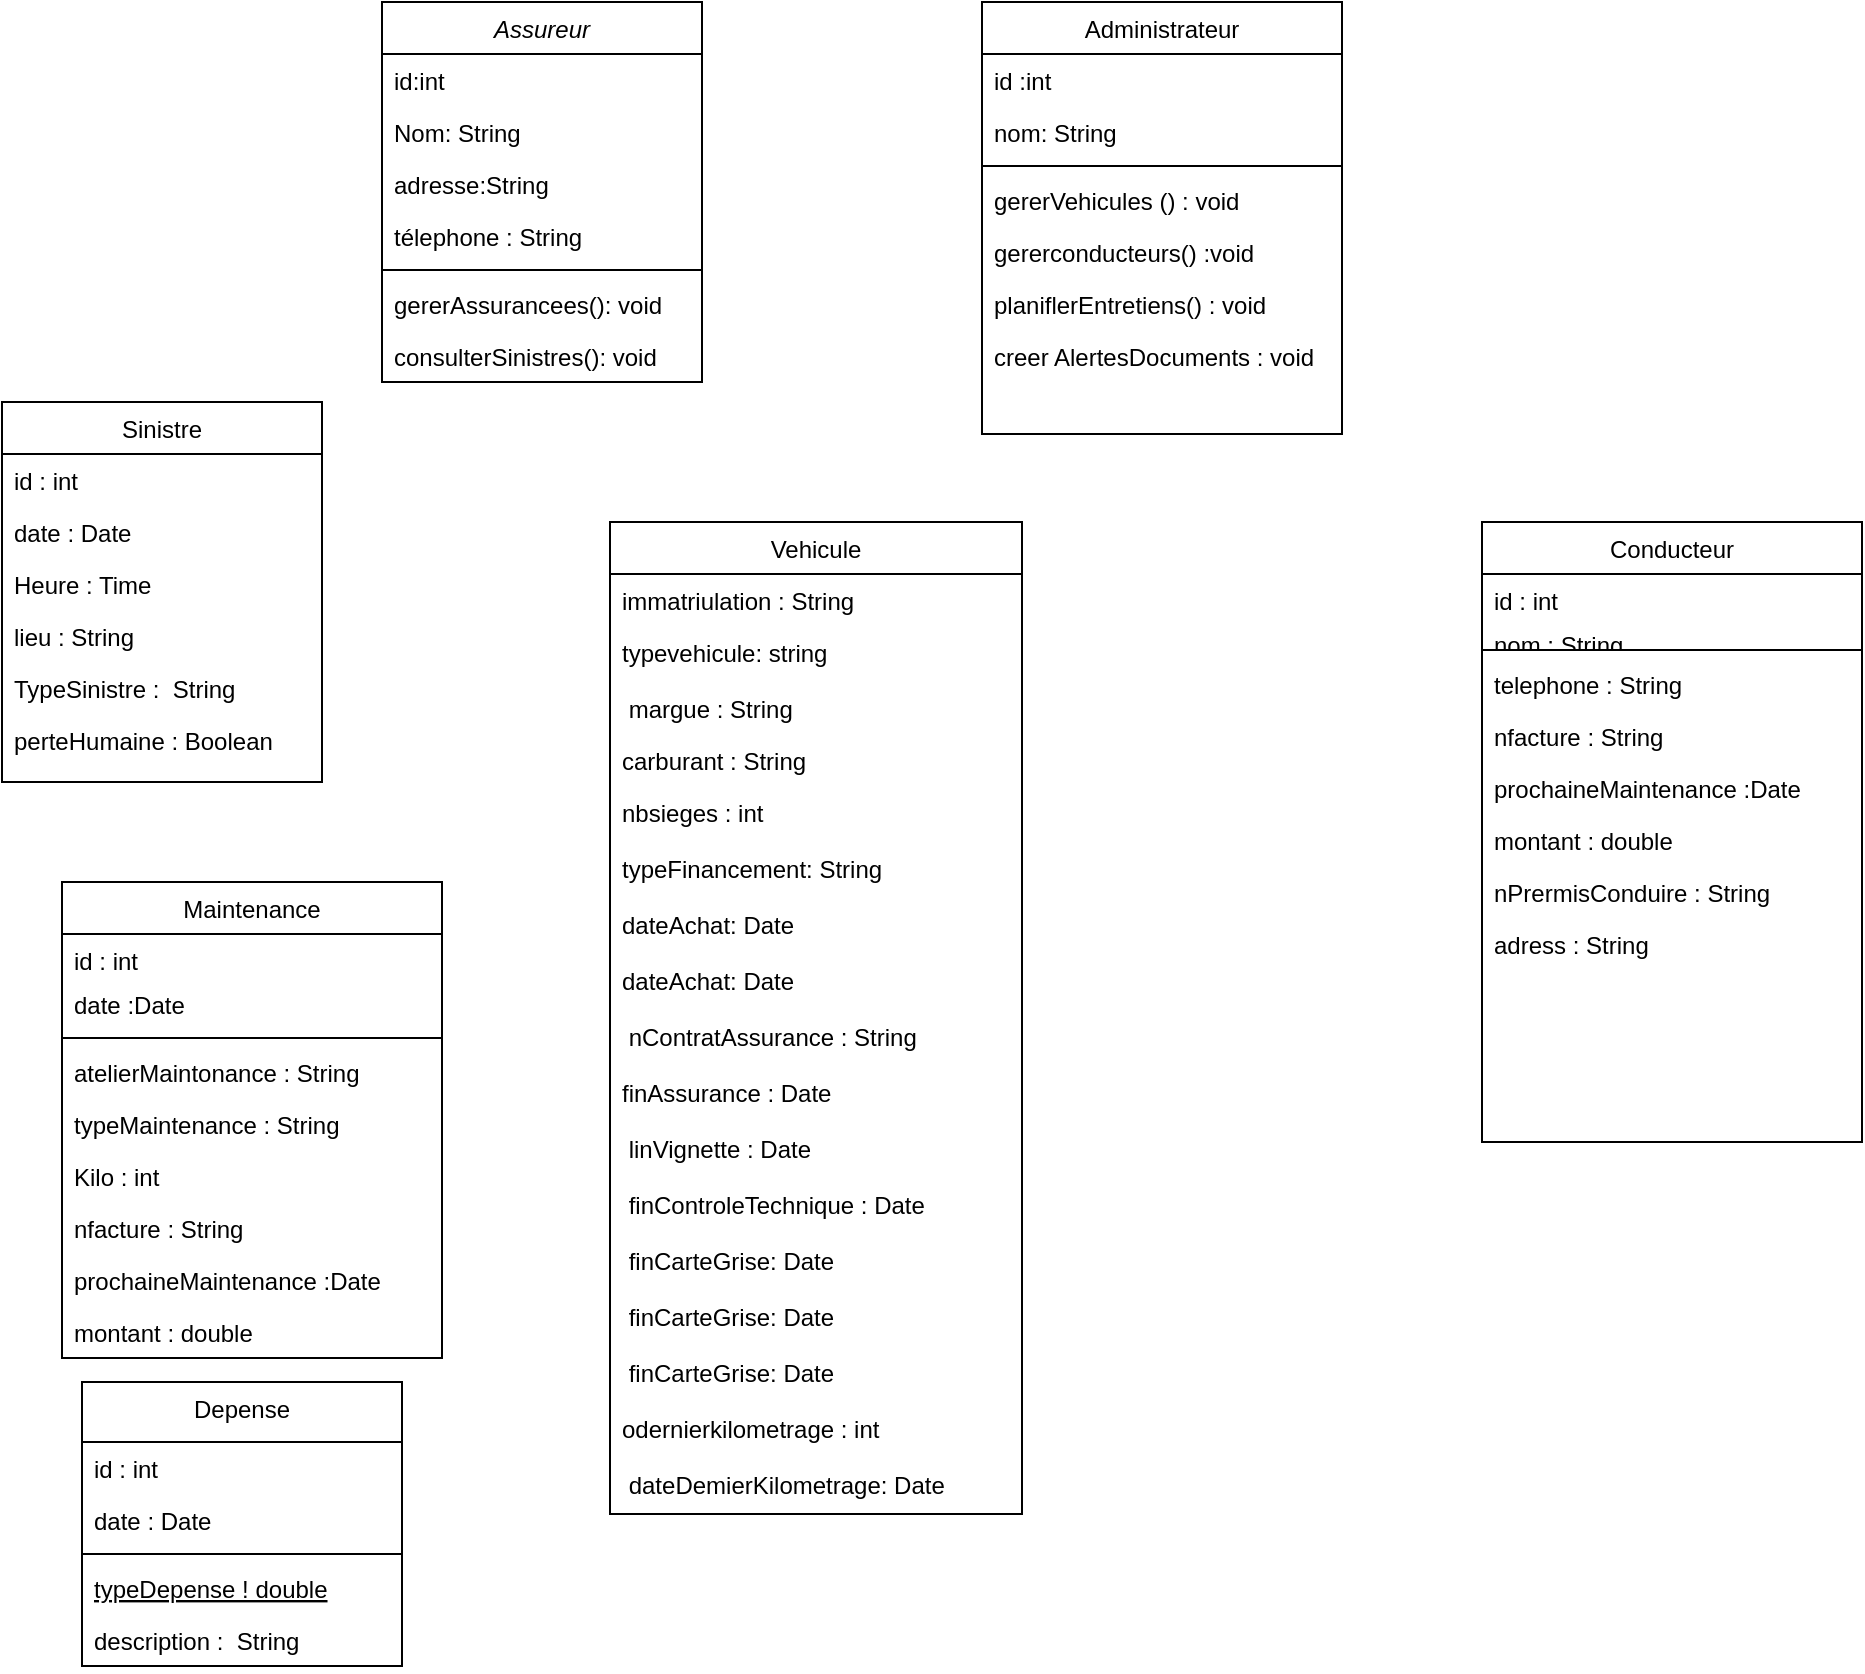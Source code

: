 <mxfile version="24.7.14">
  <diagram id="C5RBs43oDa-KdzZeNtuy" name="Page-1">
    <mxGraphModel dx="1400" dy="696" grid="1" gridSize="10" guides="1" tooltips="1" connect="1" arrows="1" fold="1" page="1" pageScale="1" pageWidth="827" pageHeight="1169" math="0" shadow="0">
      <root>
        <mxCell id="WIyWlLk6GJQsqaUBKTNV-0" />
        <mxCell id="WIyWlLk6GJQsqaUBKTNV-1" parent="WIyWlLk6GJQsqaUBKTNV-0" />
        <mxCell id="zkfFHV4jXpPFQw0GAbJ--0" value="Assureur" style="swimlane;fontStyle=2;align=center;verticalAlign=top;childLayout=stackLayout;horizontal=1;startSize=26;horizontalStack=0;resizeParent=1;resizeLast=0;collapsible=1;marginBottom=0;rounded=0;shadow=0;strokeWidth=1;" parent="WIyWlLk6GJQsqaUBKTNV-1" vertex="1">
          <mxGeometry x="220" y="120" width="160" height="190" as="geometry">
            <mxRectangle x="230" y="140" width="160" height="26" as="alternateBounds" />
          </mxGeometry>
        </mxCell>
        <mxCell id="zkfFHV4jXpPFQw0GAbJ--1" value="id:int" style="text;align=left;verticalAlign=top;spacingLeft=4;spacingRight=4;overflow=hidden;rotatable=0;points=[[0,0.5],[1,0.5]];portConstraint=eastwest;" parent="zkfFHV4jXpPFQw0GAbJ--0" vertex="1">
          <mxGeometry y="26" width="160" height="26" as="geometry" />
        </mxCell>
        <mxCell id="zkfFHV4jXpPFQw0GAbJ--2" value="Nom: String" style="text;align=left;verticalAlign=top;spacingLeft=4;spacingRight=4;overflow=hidden;rotatable=0;points=[[0,0.5],[1,0.5]];portConstraint=eastwest;rounded=0;shadow=0;html=0;" parent="zkfFHV4jXpPFQw0GAbJ--0" vertex="1">
          <mxGeometry y="52" width="160" height="26" as="geometry" />
        </mxCell>
        <mxCell id="pyLM7kVDLDbkmRM1W6ec-0" value="adresse:String" style="text;align=left;verticalAlign=top;spacingLeft=4;spacingRight=4;overflow=hidden;rotatable=0;points=[[0,0.5],[1,0.5]];portConstraint=eastwest;rounded=0;shadow=0;html=0;" vertex="1" parent="zkfFHV4jXpPFQw0GAbJ--0">
          <mxGeometry y="78" width="160" height="26" as="geometry" />
        </mxCell>
        <mxCell id="zkfFHV4jXpPFQw0GAbJ--3" value="télephone : String" style="text;align=left;verticalAlign=top;spacingLeft=4;spacingRight=4;overflow=hidden;rotatable=0;points=[[0,0.5],[1,0.5]];portConstraint=eastwest;rounded=0;shadow=0;html=0;" parent="zkfFHV4jXpPFQw0GAbJ--0" vertex="1">
          <mxGeometry y="104" width="160" height="26" as="geometry" />
        </mxCell>
        <mxCell id="zkfFHV4jXpPFQw0GAbJ--4" value="" style="line;html=1;strokeWidth=1;align=left;verticalAlign=middle;spacingTop=-1;spacingLeft=3;spacingRight=3;rotatable=0;labelPosition=right;points=[];portConstraint=eastwest;" parent="zkfFHV4jXpPFQw0GAbJ--0" vertex="1">
          <mxGeometry y="130" width="160" height="8" as="geometry" />
        </mxCell>
        <mxCell id="pyLM7kVDLDbkmRM1W6ec-1" value="gererAssurancees(): void" style="text;align=left;verticalAlign=top;spacingLeft=4;spacingRight=4;overflow=hidden;rotatable=0;points=[[0,0.5],[1,0.5]];portConstraint=eastwest;" vertex="1" parent="zkfFHV4jXpPFQw0GAbJ--0">
          <mxGeometry y="138" width="160" height="26" as="geometry" />
        </mxCell>
        <mxCell id="zkfFHV4jXpPFQw0GAbJ--5" value="consulterSinistres(): void" style="text;align=left;verticalAlign=top;spacingLeft=4;spacingRight=4;overflow=hidden;rotatable=0;points=[[0,0.5],[1,0.5]];portConstraint=eastwest;" parent="zkfFHV4jXpPFQw0GAbJ--0" vertex="1">
          <mxGeometry y="164" width="160" height="26" as="geometry" />
        </mxCell>
        <mxCell id="zkfFHV4jXpPFQw0GAbJ--6" value="Sinistre" style="swimlane;fontStyle=0;align=center;verticalAlign=top;childLayout=stackLayout;horizontal=1;startSize=26;horizontalStack=0;resizeParent=1;resizeLast=0;collapsible=1;marginBottom=0;rounded=0;shadow=0;strokeWidth=1;" parent="WIyWlLk6GJQsqaUBKTNV-1" vertex="1">
          <mxGeometry x="30" y="320" width="160" height="190" as="geometry">
            <mxRectangle x="130" y="380" width="160" height="26" as="alternateBounds" />
          </mxGeometry>
        </mxCell>
        <mxCell id="zkfFHV4jXpPFQw0GAbJ--7" value="id : int" style="text;align=left;verticalAlign=top;spacingLeft=4;spacingRight=4;overflow=hidden;rotatable=0;points=[[0,0.5],[1,0.5]];portConstraint=eastwest;" parent="zkfFHV4jXpPFQw0GAbJ--6" vertex="1">
          <mxGeometry y="26" width="160" height="26" as="geometry" />
        </mxCell>
        <mxCell id="zkfFHV4jXpPFQw0GAbJ--8" value="date : Date" style="text;align=left;verticalAlign=top;spacingLeft=4;spacingRight=4;overflow=hidden;rotatable=0;points=[[0,0.5],[1,0.5]];portConstraint=eastwest;rounded=0;shadow=0;html=0;" parent="zkfFHV4jXpPFQw0GAbJ--6" vertex="1">
          <mxGeometry y="52" width="160" height="26" as="geometry" />
        </mxCell>
        <mxCell id="pyLM7kVDLDbkmRM1W6ec-45" value="Heure : Time " style="text;align=left;verticalAlign=top;spacingLeft=4;spacingRight=4;overflow=hidden;rotatable=0;points=[[0,0.5],[1,0.5]];portConstraint=eastwest;fontStyle=0" vertex="1" parent="zkfFHV4jXpPFQw0GAbJ--6">
          <mxGeometry y="78" width="160" height="26" as="geometry" />
        </mxCell>
        <mxCell id="pyLM7kVDLDbkmRM1W6ec-44" value="lieu : String" style="text;align=left;verticalAlign=top;spacingLeft=4;spacingRight=4;overflow=hidden;rotatable=0;points=[[0,0.5],[1,0.5]];portConstraint=eastwest;fontStyle=0" vertex="1" parent="zkfFHV4jXpPFQw0GAbJ--6">
          <mxGeometry y="104" width="160" height="26" as="geometry" />
        </mxCell>
        <mxCell id="zkfFHV4jXpPFQw0GAbJ--10" value="TypeSinistre :  String" style="text;align=left;verticalAlign=top;spacingLeft=4;spacingRight=4;overflow=hidden;rotatable=0;points=[[0,0.5],[1,0.5]];portConstraint=eastwest;fontStyle=0" parent="zkfFHV4jXpPFQw0GAbJ--6" vertex="1">
          <mxGeometry y="130" width="160" height="26" as="geometry" />
        </mxCell>
        <mxCell id="zkfFHV4jXpPFQw0GAbJ--11" value="perteHumaine : Boolean" style="text;align=left;verticalAlign=top;spacingLeft=4;spacingRight=4;overflow=hidden;rotatable=0;points=[[0,0.5],[1,0.5]];portConstraint=eastwest;" parent="zkfFHV4jXpPFQw0GAbJ--6" vertex="1">
          <mxGeometry y="156" width="160" height="26" as="geometry" />
        </mxCell>
        <mxCell id="zkfFHV4jXpPFQw0GAbJ--17" value="Administrateur" style="swimlane;fontStyle=0;align=center;verticalAlign=top;childLayout=stackLayout;horizontal=1;startSize=26;horizontalStack=0;resizeParent=1;resizeLast=0;collapsible=1;marginBottom=0;rounded=0;shadow=0;strokeWidth=1;" parent="WIyWlLk6GJQsqaUBKTNV-1" vertex="1">
          <mxGeometry x="520" y="120" width="180" height="216" as="geometry">
            <mxRectangle x="550" y="140" width="160" height="26" as="alternateBounds" />
          </mxGeometry>
        </mxCell>
        <mxCell id="zkfFHV4jXpPFQw0GAbJ--18" value="id :int" style="text;align=left;verticalAlign=top;spacingLeft=4;spacingRight=4;overflow=hidden;rotatable=0;points=[[0,0.5],[1,0.5]];portConstraint=eastwest;" parent="zkfFHV4jXpPFQw0GAbJ--17" vertex="1">
          <mxGeometry y="26" width="180" height="26" as="geometry" />
        </mxCell>
        <mxCell id="zkfFHV4jXpPFQw0GAbJ--19" value="nom: String" style="text;align=left;verticalAlign=top;spacingLeft=4;spacingRight=4;overflow=hidden;rotatable=0;points=[[0,0.5],[1,0.5]];portConstraint=eastwest;rounded=0;shadow=0;html=0;" parent="zkfFHV4jXpPFQw0GAbJ--17" vertex="1">
          <mxGeometry y="52" width="180" height="26" as="geometry" />
        </mxCell>
        <mxCell id="zkfFHV4jXpPFQw0GAbJ--23" value="" style="line;html=1;strokeWidth=1;align=left;verticalAlign=middle;spacingTop=-1;spacingLeft=3;spacingRight=3;rotatable=0;labelPosition=right;points=[];portConstraint=eastwest;" parent="zkfFHV4jXpPFQw0GAbJ--17" vertex="1">
          <mxGeometry y="78" width="180" height="8" as="geometry" />
        </mxCell>
        <mxCell id="zkfFHV4jXpPFQw0GAbJ--24" value="gererVehicules () : void" style="text;align=left;verticalAlign=top;spacingLeft=4;spacingRight=4;overflow=hidden;rotatable=0;points=[[0,0.5],[1,0.5]];portConstraint=eastwest;" parent="zkfFHV4jXpPFQw0GAbJ--17" vertex="1">
          <mxGeometry y="86" width="180" height="26" as="geometry" />
        </mxCell>
        <mxCell id="zkfFHV4jXpPFQw0GAbJ--25" value="gererconducteurs() :void" style="text;align=left;verticalAlign=top;spacingLeft=4;spacingRight=4;overflow=hidden;rotatable=0;points=[[0,0.5],[1,0.5]];portConstraint=eastwest;" parent="zkfFHV4jXpPFQw0GAbJ--17" vertex="1">
          <mxGeometry y="112" width="180" height="26" as="geometry" />
        </mxCell>
        <mxCell id="pyLM7kVDLDbkmRM1W6ec-3" value="planiflerEntretiens() : void" style="text;align=left;verticalAlign=top;spacingLeft=4;spacingRight=4;overflow=hidden;rotatable=0;points=[[0,0.5],[1,0.5]];portConstraint=eastwest;" vertex="1" parent="zkfFHV4jXpPFQw0GAbJ--17">
          <mxGeometry y="138" width="180" height="26" as="geometry" />
        </mxCell>
        <mxCell id="pyLM7kVDLDbkmRM1W6ec-4" value="creer AlertesDocuments : void" style="text;align=left;verticalAlign=top;spacingLeft=4;spacingRight=4;overflow=hidden;rotatable=0;points=[[0,0.5],[1,0.5]];portConstraint=eastwest;" vertex="1" parent="zkfFHV4jXpPFQw0GAbJ--17">
          <mxGeometry y="164" width="180" height="26" as="geometry" />
        </mxCell>
        <mxCell id="pyLM7kVDLDbkmRM1W6ec-9" value="Vehicule" style="swimlane;fontStyle=0;align=center;verticalAlign=top;childLayout=stackLayout;horizontal=1;startSize=26;horizontalStack=0;resizeParent=1;resizeLast=0;collapsible=1;marginBottom=0;rounded=0;shadow=0;strokeWidth=1;" vertex="1" parent="WIyWlLk6GJQsqaUBKTNV-1">
          <mxGeometry x="334" y="380" width="206" height="496" as="geometry">
            <mxRectangle x="130" y="380" width="160" height="26" as="alternateBounds" />
          </mxGeometry>
        </mxCell>
        <mxCell id="pyLM7kVDLDbkmRM1W6ec-10" value="immatriulation : String" style="text;align=left;verticalAlign=top;spacingLeft=4;spacingRight=4;overflow=hidden;rotatable=0;points=[[0,0.5],[1,0.5]];portConstraint=eastwest;" vertex="1" parent="pyLM7kVDLDbkmRM1W6ec-9">
          <mxGeometry y="26" width="206" height="26" as="geometry" />
        </mxCell>
        <mxCell id="pyLM7kVDLDbkmRM1W6ec-11" value="typevehicule: string" style="text;align=left;verticalAlign=top;spacingLeft=4;spacingRight=4;overflow=hidden;rotatable=0;points=[[0,0.5],[1,0.5]];portConstraint=eastwest;rounded=0;shadow=0;html=0;" vertex="1" parent="pyLM7kVDLDbkmRM1W6ec-9">
          <mxGeometry y="52" width="206" height="28" as="geometry" />
        </mxCell>
        <mxCell id="pyLM7kVDLDbkmRM1W6ec-14" value=" margue : String&#xa;" style="text;align=left;verticalAlign=top;spacingLeft=4;spacingRight=4;overflow=hidden;rotatable=0;points=[[0,0.5],[1,0.5]];portConstraint=eastwest;" vertex="1" parent="pyLM7kVDLDbkmRM1W6ec-9">
          <mxGeometry y="80" width="206" height="26" as="geometry" />
        </mxCell>
        <mxCell id="pyLM7kVDLDbkmRM1W6ec-15" value="carburant : String&#xa;" style="text;align=left;verticalAlign=top;spacingLeft=4;spacingRight=4;overflow=hidden;rotatable=0;points=[[0,0.5],[1,0.5]];portConstraint=eastwest;" vertex="1" parent="pyLM7kVDLDbkmRM1W6ec-9">
          <mxGeometry y="106" width="206" height="26" as="geometry" />
        </mxCell>
        <mxCell id="pyLM7kVDLDbkmRM1W6ec-16" value="nbsieges : int&#xa;" style="text;align=left;verticalAlign=top;spacingLeft=4;spacingRight=4;overflow=hidden;rotatable=0;points=[[0,0.5],[1,0.5]];portConstraint=eastwest;" vertex="1" parent="pyLM7kVDLDbkmRM1W6ec-9">
          <mxGeometry y="132" width="206" height="28" as="geometry" />
        </mxCell>
        <mxCell id="pyLM7kVDLDbkmRM1W6ec-17" value="typeFinancement: String &#xa;" style="text;align=left;verticalAlign=top;spacingLeft=4;spacingRight=4;overflow=hidden;rotatable=0;points=[[0,0.5],[1,0.5]];portConstraint=eastwest;" vertex="1" parent="pyLM7kVDLDbkmRM1W6ec-9">
          <mxGeometry y="160" width="206" height="28" as="geometry" />
        </mxCell>
        <mxCell id="pyLM7kVDLDbkmRM1W6ec-18" value="dateAchat: Date&#xa;" style="text;align=left;verticalAlign=top;spacingLeft=4;spacingRight=4;overflow=hidden;rotatable=0;points=[[0,0.5],[1,0.5]];portConstraint=eastwest;" vertex="1" parent="pyLM7kVDLDbkmRM1W6ec-9">
          <mxGeometry y="188" width="206" height="28" as="geometry" />
        </mxCell>
        <mxCell id="pyLM7kVDLDbkmRM1W6ec-19" value="dateAchat: Date&#xa;" style="text;align=left;verticalAlign=top;spacingLeft=4;spacingRight=4;overflow=hidden;rotatable=0;points=[[0,0.5],[1,0.5]];portConstraint=eastwest;" vertex="1" parent="pyLM7kVDLDbkmRM1W6ec-9">
          <mxGeometry y="216" width="206" height="28" as="geometry" />
        </mxCell>
        <mxCell id="pyLM7kVDLDbkmRM1W6ec-20" value=" nContratAssurance : String&#xa;" style="text;align=left;verticalAlign=top;spacingLeft=4;spacingRight=4;overflow=hidden;rotatable=0;points=[[0,0.5],[1,0.5]];portConstraint=eastwest;" vertex="1" parent="pyLM7kVDLDbkmRM1W6ec-9">
          <mxGeometry y="244" width="206" height="28" as="geometry" />
        </mxCell>
        <mxCell id="pyLM7kVDLDbkmRM1W6ec-21" value="finAssurance : Date&#xa;" style="text;align=left;verticalAlign=top;spacingLeft=4;spacingRight=4;overflow=hidden;rotatable=0;points=[[0,0.5],[1,0.5]];portConstraint=eastwest;" vertex="1" parent="pyLM7kVDLDbkmRM1W6ec-9">
          <mxGeometry y="272" width="206" height="28" as="geometry" />
        </mxCell>
        <mxCell id="pyLM7kVDLDbkmRM1W6ec-22" value=" linVignette : Date&#xa;" style="text;align=left;verticalAlign=top;spacingLeft=4;spacingRight=4;overflow=hidden;rotatable=0;points=[[0,0.5],[1,0.5]];portConstraint=eastwest;" vertex="1" parent="pyLM7kVDLDbkmRM1W6ec-9">
          <mxGeometry y="300" width="206" height="28" as="geometry" />
        </mxCell>
        <mxCell id="pyLM7kVDLDbkmRM1W6ec-23" value=" finControleTechnique : Date&#xa;" style="text;align=left;verticalAlign=top;spacingLeft=4;spacingRight=4;overflow=hidden;rotatable=0;points=[[0,0.5],[1,0.5]];portConstraint=eastwest;" vertex="1" parent="pyLM7kVDLDbkmRM1W6ec-9">
          <mxGeometry y="328" width="206" height="28" as="geometry" />
        </mxCell>
        <mxCell id="pyLM7kVDLDbkmRM1W6ec-24" value=" finCarteGrise: Date &#xa;" style="text;align=left;verticalAlign=top;spacingLeft=4;spacingRight=4;overflow=hidden;rotatable=0;points=[[0,0.5],[1,0.5]];portConstraint=eastwest;" vertex="1" parent="pyLM7kVDLDbkmRM1W6ec-9">
          <mxGeometry y="356" width="206" height="28" as="geometry" />
        </mxCell>
        <mxCell id="pyLM7kVDLDbkmRM1W6ec-25" value=" finCarteGrise: Date &#xa;" style="text;align=left;verticalAlign=top;spacingLeft=4;spacingRight=4;overflow=hidden;rotatable=0;points=[[0,0.5],[1,0.5]];portConstraint=eastwest;" vertex="1" parent="pyLM7kVDLDbkmRM1W6ec-9">
          <mxGeometry y="384" width="206" height="28" as="geometry" />
        </mxCell>
        <mxCell id="pyLM7kVDLDbkmRM1W6ec-26" value=" finCarteGrise: Date &#xa;" style="text;align=left;verticalAlign=top;spacingLeft=4;spacingRight=4;overflow=hidden;rotatable=0;points=[[0,0.5],[1,0.5]];portConstraint=eastwest;" vertex="1" parent="pyLM7kVDLDbkmRM1W6ec-9">
          <mxGeometry y="412" width="206" height="28" as="geometry" />
        </mxCell>
        <mxCell id="pyLM7kVDLDbkmRM1W6ec-27" value="odernierkilometrage : int&#xa;" style="text;align=left;verticalAlign=top;spacingLeft=4;spacingRight=4;overflow=hidden;rotatable=0;points=[[0,0.5],[1,0.5]];portConstraint=eastwest;" vertex="1" parent="pyLM7kVDLDbkmRM1W6ec-9">
          <mxGeometry y="440" width="206" height="28" as="geometry" />
        </mxCell>
        <mxCell id="pyLM7kVDLDbkmRM1W6ec-28" value=" dateDemierKilometrage: Date&#xa;" style="text;align=left;verticalAlign=top;spacingLeft=4;spacingRight=4;overflow=hidden;rotatable=0;points=[[0,0.5],[1,0.5]];portConstraint=eastwest;" vertex="1" parent="pyLM7kVDLDbkmRM1W6ec-9">
          <mxGeometry y="468" width="206" height="28" as="geometry" />
        </mxCell>
        <mxCell id="pyLM7kVDLDbkmRM1W6ec-29" value="Maintenance" style="swimlane;fontStyle=0;align=center;verticalAlign=top;childLayout=stackLayout;horizontal=1;startSize=26;horizontalStack=0;resizeParent=1;resizeLast=0;collapsible=1;marginBottom=0;rounded=0;shadow=0;strokeWidth=1;" vertex="1" parent="WIyWlLk6GJQsqaUBKTNV-1">
          <mxGeometry x="60" y="560" width="190" height="238" as="geometry">
            <mxRectangle x="130" y="380" width="160" height="26" as="alternateBounds" />
          </mxGeometry>
        </mxCell>
        <mxCell id="pyLM7kVDLDbkmRM1W6ec-30" value="id : int" style="text;align=left;verticalAlign=top;spacingLeft=4;spacingRight=4;overflow=hidden;rotatable=0;points=[[0,0.5],[1,0.5]];portConstraint=eastwest;" vertex="1" parent="pyLM7kVDLDbkmRM1W6ec-29">
          <mxGeometry y="26" width="190" height="22" as="geometry" />
        </mxCell>
        <mxCell id="pyLM7kVDLDbkmRM1W6ec-31" value="date :Date" style="text;align=left;verticalAlign=top;spacingLeft=4;spacingRight=4;overflow=hidden;rotatable=0;points=[[0,0.5],[1,0.5]];portConstraint=eastwest;rounded=0;shadow=0;html=0;" vertex="1" parent="pyLM7kVDLDbkmRM1W6ec-29">
          <mxGeometry y="48" width="190" height="26" as="geometry" />
        </mxCell>
        <mxCell id="pyLM7kVDLDbkmRM1W6ec-32" value="" style="line;html=1;strokeWidth=1;align=left;verticalAlign=middle;spacingTop=-1;spacingLeft=3;spacingRight=3;rotatable=0;labelPosition=right;points=[];portConstraint=eastwest;" vertex="1" parent="pyLM7kVDLDbkmRM1W6ec-29">
          <mxGeometry y="74" width="190" height="8" as="geometry" />
        </mxCell>
        <mxCell id="pyLM7kVDLDbkmRM1W6ec-48" value="atelierMaintonance : String&#xa;" style="text;align=left;verticalAlign=top;spacingLeft=4;spacingRight=4;overflow=hidden;rotatable=0;points=[[0,0.5],[1,0.5]];portConstraint=eastwest;fontStyle=0" vertex="1" parent="pyLM7kVDLDbkmRM1W6ec-29">
          <mxGeometry y="82" width="190" height="26" as="geometry" />
        </mxCell>
        <mxCell id="pyLM7kVDLDbkmRM1W6ec-33" value="typeMaintenance : String" style="text;align=left;verticalAlign=top;spacingLeft=4;spacingRight=4;overflow=hidden;rotatable=0;points=[[0,0.5],[1,0.5]];portConstraint=eastwest;fontStyle=0" vertex="1" parent="pyLM7kVDLDbkmRM1W6ec-29">
          <mxGeometry y="108" width="190" height="26" as="geometry" />
        </mxCell>
        <mxCell id="pyLM7kVDLDbkmRM1W6ec-49" value="Kilo : int" style="text;align=left;verticalAlign=top;spacingLeft=4;spacingRight=4;overflow=hidden;rotatable=0;points=[[0,0.5],[1,0.5]];portConstraint=eastwest;" vertex="1" parent="pyLM7kVDLDbkmRM1W6ec-29">
          <mxGeometry y="134" width="190" height="26" as="geometry" />
        </mxCell>
        <mxCell id="pyLM7kVDLDbkmRM1W6ec-50" value="nfacture : String" style="text;align=left;verticalAlign=top;spacingLeft=4;spacingRight=4;overflow=hidden;rotatable=0;points=[[0,0.5],[1,0.5]];portConstraint=eastwest;" vertex="1" parent="pyLM7kVDLDbkmRM1W6ec-29">
          <mxGeometry y="160" width="190" height="26" as="geometry" />
        </mxCell>
        <mxCell id="pyLM7kVDLDbkmRM1W6ec-51" value="prochaineMaintenance :Date" style="text;align=left;verticalAlign=top;spacingLeft=4;spacingRight=4;overflow=hidden;rotatable=0;points=[[0,0.5],[1,0.5]];portConstraint=eastwest;" vertex="1" parent="pyLM7kVDLDbkmRM1W6ec-29">
          <mxGeometry y="186" width="190" height="26" as="geometry" />
        </mxCell>
        <mxCell id="pyLM7kVDLDbkmRM1W6ec-34" value="montant : double" style="text;align=left;verticalAlign=top;spacingLeft=4;spacingRight=4;overflow=hidden;rotatable=0;points=[[0,0.5],[1,0.5]];portConstraint=eastwest;" vertex="1" parent="pyLM7kVDLDbkmRM1W6ec-29">
          <mxGeometry y="212" width="190" height="26" as="geometry" />
        </mxCell>
        <mxCell id="pyLM7kVDLDbkmRM1W6ec-35" value="Depense" style="swimlane;fontStyle=0;align=center;verticalAlign=top;childLayout=stackLayout;horizontal=1;startSize=30;horizontalStack=0;resizeParent=1;resizeLast=0;collapsible=1;marginBottom=0;rounded=0;shadow=0;strokeWidth=1;" vertex="1" parent="WIyWlLk6GJQsqaUBKTNV-1">
          <mxGeometry x="70" y="810" width="160" height="142" as="geometry">
            <mxRectangle x="130" y="380" width="160" height="26" as="alternateBounds" />
          </mxGeometry>
        </mxCell>
        <mxCell id="pyLM7kVDLDbkmRM1W6ec-36" value="id : int " style="text;align=left;verticalAlign=top;spacingLeft=4;spacingRight=4;overflow=hidden;rotatable=0;points=[[0,0.5],[1,0.5]];portConstraint=eastwest;" vertex="1" parent="pyLM7kVDLDbkmRM1W6ec-35">
          <mxGeometry y="30" width="160" height="26" as="geometry" />
        </mxCell>
        <mxCell id="pyLM7kVDLDbkmRM1W6ec-37" value="date : Date" style="text;align=left;verticalAlign=top;spacingLeft=4;spacingRight=4;overflow=hidden;rotatable=0;points=[[0,0.5],[1,0.5]];portConstraint=eastwest;rounded=0;shadow=0;html=0;" vertex="1" parent="pyLM7kVDLDbkmRM1W6ec-35">
          <mxGeometry y="56" width="160" height="26" as="geometry" />
        </mxCell>
        <mxCell id="pyLM7kVDLDbkmRM1W6ec-38" value="" style="line;html=1;strokeWidth=1;align=left;verticalAlign=middle;spacingTop=-1;spacingLeft=3;spacingRight=3;rotatable=0;labelPosition=right;points=[];portConstraint=eastwest;" vertex="1" parent="pyLM7kVDLDbkmRM1W6ec-35">
          <mxGeometry y="82" width="160" height="8" as="geometry" />
        </mxCell>
        <mxCell id="pyLM7kVDLDbkmRM1W6ec-39" value="typeDepense ! double" style="text;align=left;verticalAlign=top;spacingLeft=4;spacingRight=4;overflow=hidden;rotatable=0;points=[[0,0.5],[1,0.5]];portConstraint=eastwest;fontStyle=4" vertex="1" parent="pyLM7kVDLDbkmRM1W6ec-35">
          <mxGeometry y="90" width="160" height="26" as="geometry" />
        </mxCell>
        <mxCell id="pyLM7kVDLDbkmRM1W6ec-40" value="description :  String" style="text;align=left;verticalAlign=top;spacingLeft=4;spacingRight=4;overflow=hidden;rotatable=0;points=[[0,0.5],[1,0.5]];portConstraint=eastwest;" vertex="1" parent="pyLM7kVDLDbkmRM1W6ec-35">
          <mxGeometry y="116" width="160" height="26" as="geometry" />
        </mxCell>
        <mxCell id="pyLM7kVDLDbkmRM1W6ec-58" value="Conducteur" style="swimlane;fontStyle=0;align=center;verticalAlign=top;childLayout=stackLayout;horizontal=1;startSize=26;horizontalStack=0;resizeParent=1;resizeLast=0;collapsible=1;marginBottom=0;rounded=0;shadow=0;strokeWidth=1;" vertex="1" parent="WIyWlLk6GJQsqaUBKTNV-1">
          <mxGeometry x="770" y="380" width="190" height="310" as="geometry">
            <mxRectangle x="130" y="380" width="160" height="26" as="alternateBounds" />
          </mxGeometry>
        </mxCell>
        <mxCell id="pyLM7kVDLDbkmRM1W6ec-59" value="id : int" style="text;align=left;verticalAlign=top;spacingLeft=4;spacingRight=4;overflow=hidden;rotatable=0;points=[[0,0.5],[1,0.5]];portConstraint=eastwest;" vertex="1" parent="pyLM7kVDLDbkmRM1W6ec-58">
          <mxGeometry y="26" width="190" height="22" as="geometry" />
        </mxCell>
        <mxCell id="pyLM7kVDLDbkmRM1W6ec-60" value="nom : String" style="text;align=left;verticalAlign=top;spacingLeft=4;spacingRight=4;overflow=hidden;rotatable=0;points=[[0,0.5],[1,0.5]];portConstraint=eastwest;rounded=0;shadow=0;html=0;" vertex="1" parent="pyLM7kVDLDbkmRM1W6ec-58">
          <mxGeometry y="48" width="190" height="12" as="geometry" />
        </mxCell>
        <mxCell id="pyLM7kVDLDbkmRM1W6ec-61" value="" style="line;html=1;strokeWidth=1;align=left;verticalAlign=middle;spacingTop=-1;spacingLeft=3;spacingRight=3;rotatable=0;labelPosition=right;points=[];portConstraint=eastwest;" vertex="1" parent="pyLM7kVDLDbkmRM1W6ec-58">
          <mxGeometry y="60" width="190" height="8" as="geometry" />
        </mxCell>
        <mxCell id="pyLM7kVDLDbkmRM1W6ec-64" value="telephone : String" style="text;align=left;verticalAlign=top;spacingLeft=4;spacingRight=4;overflow=hidden;rotatable=0;points=[[0,0.5],[1,0.5]];portConstraint=eastwest;" vertex="1" parent="pyLM7kVDLDbkmRM1W6ec-58">
          <mxGeometry y="68" width="190" height="26" as="geometry" />
        </mxCell>
        <mxCell id="pyLM7kVDLDbkmRM1W6ec-65" value="nfacture : String" style="text;align=left;verticalAlign=top;spacingLeft=4;spacingRight=4;overflow=hidden;rotatable=0;points=[[0,0.5],[1,0.5]];portConstraint=eastwest;" vertex="1" parent="pyLM7kVDLDbkmRM1W6ec-58">
          <mxGeometry y="94" width="190" height="26" as="geometry" />
        </mxCell>
        <mxCell id="pyLM7kVDLDbkmRM1W6ec-66" value="prochaineMaintenance :Date" style="text;align=left;verticalAlign=top;spacingLeft=4;spacingRight=4;overflow=hidden;rotatable=0;points=[[0,0.5],[1,0.5]];portConstraint=eastwest;" vertex="1" parent="pyLM7kVDLDbkmRM1W6ec-58">
          <mxGeometry y="120" width="190" height="26" as="geometry" />
        </mxCell>
        <mxCell id="pyLM7kVDLDbkmRM1W6ec-67" value="montant : double" style="text;align=left;verticalAlign=top;spacingLeft=4;spacingRight=4;overflow=hidden;rotatable=0;points=[[0,0.5],[1,0.5]];portConstraint=eastwest;" vertex="1" parent="pyLM7kVDLDbkmRM1W6ec-58">
          <mxGeometry y="146" width="190" height="26" as="geometry" />
        </mxCell>
        <mxCell id="pyLM7kVDLDbkmRM1W6ec-62" value="nPrermisConduire : String" style="text;align=left;verticalAlign=top;spacingLeft=4;spacingRight=4;overflow=hidden;rotatable=0;points=[[0,0.5],[1,0.5]];portConstraint=eastwest;fontStyle=0" vertex="1" parent="pyLM7kVDLDbkmRM1W6ec-58">
          <mxGeometry y="172" width="190" height="26" as="geometry" />
        </mxCell>
        <mxCell id="pyLM7kVDLDbkmRM1W6ec-63" value="adress : String" style="text;align=left;verticalAlign=top;spacingLeft=4;spacingRight=4;overflow=hidden;rotatable=0;points=[[0,0.5],[1,0.5]];portConstraint=eastwest;fontStyle=0" vertex="1" parent="pyLM7kVDLDbkmRM1W6ec-58">
          <mxGeometry y="198" width="190" height="26" as="geometry" />
        </mxCell>
      </root>
    </mxGraphModel>
  </diagram>
</mxfile>
